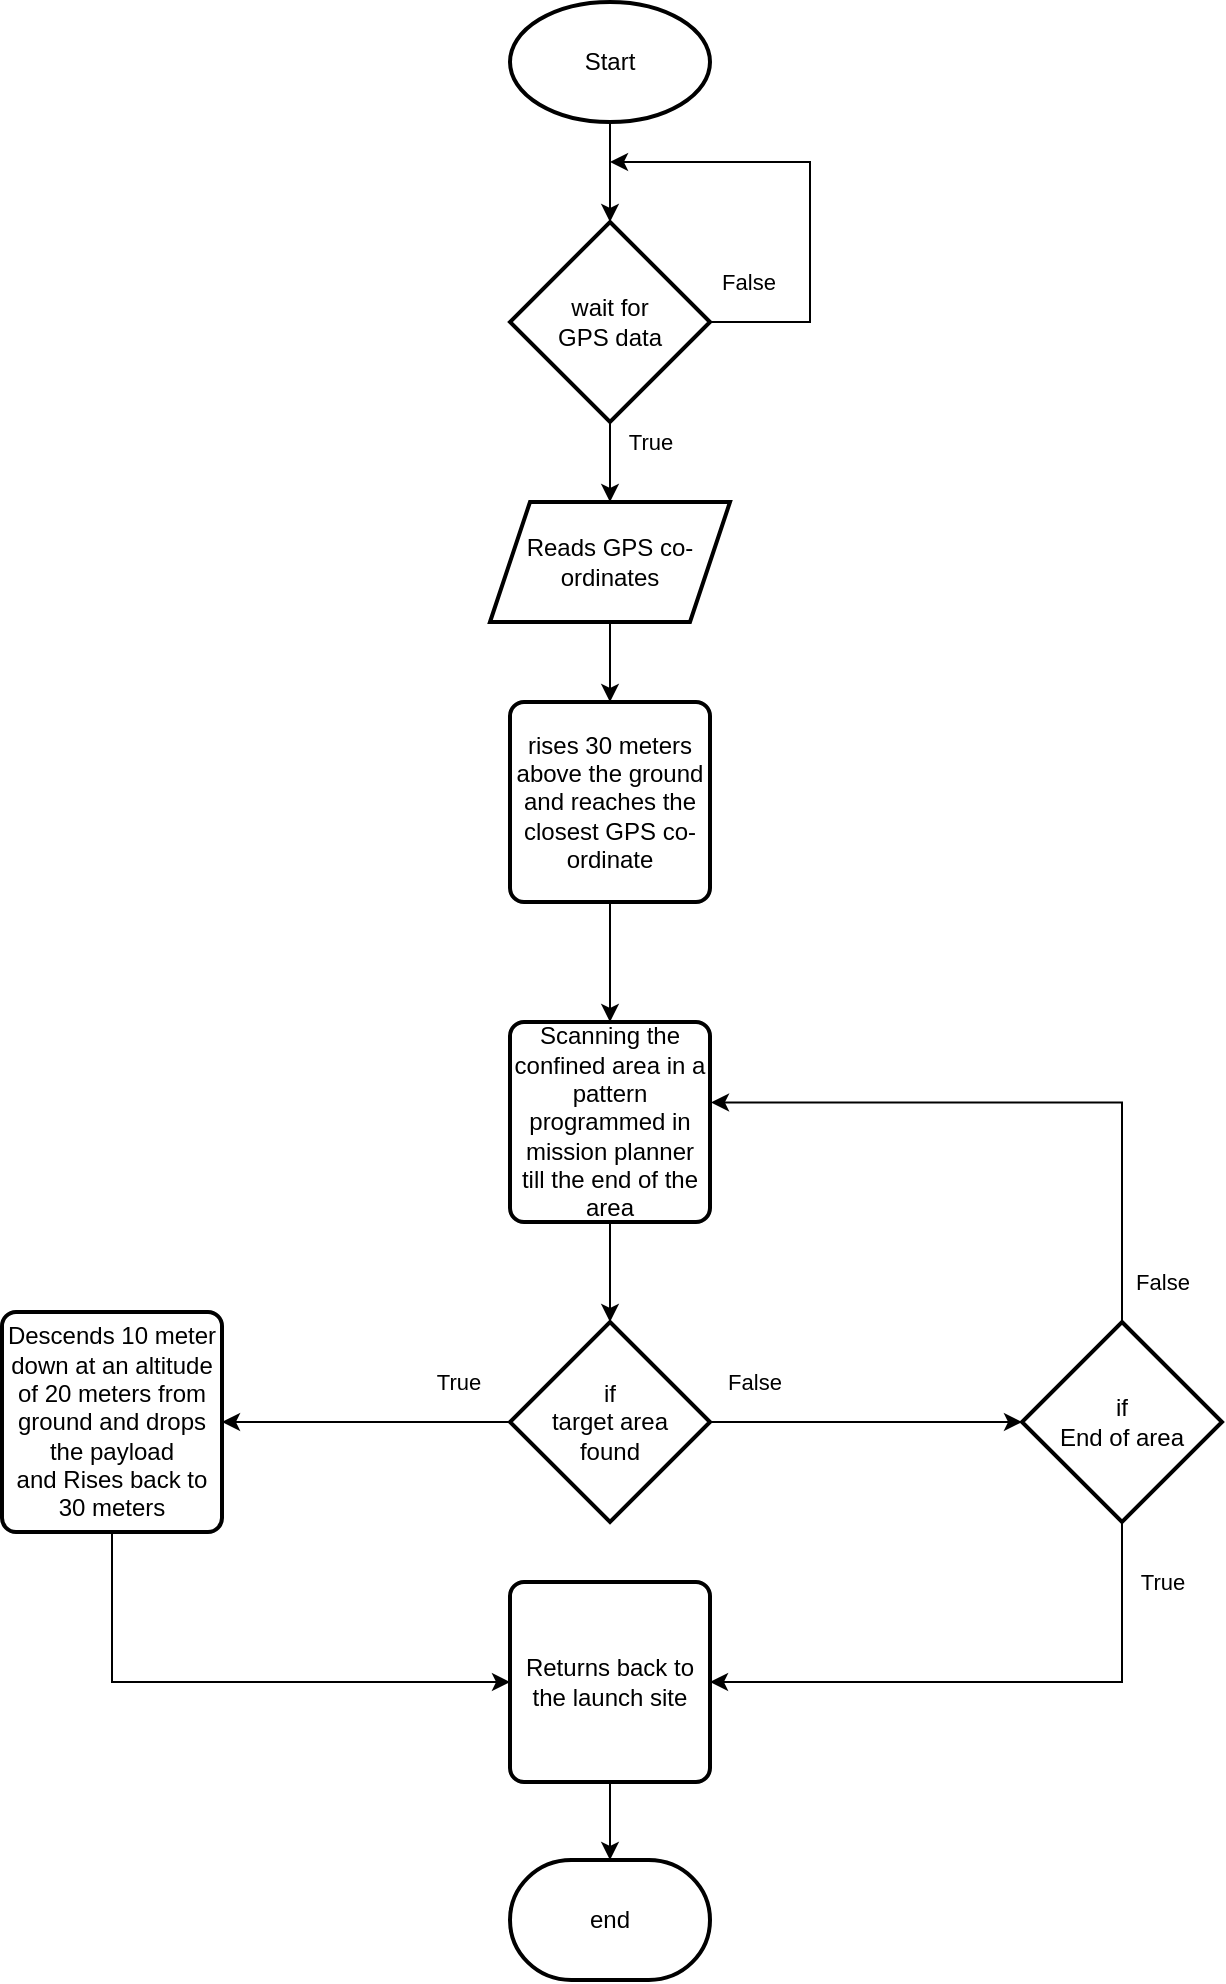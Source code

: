 <mxfile version="19.0.3" type="github">
  <diagram id="MpDYNdVOITt3DCFKjYNN" name="Page-1">
    <mxGraphModel dx="788" dy="434" grid="1" gridSize="10" guides="1" tooltips="1" connect="1" arrows="1" fold="1" page="1" pageScale="1" pageWidth="827" pageHeight="1169" math="0" shadow="0">
      <root>
        <mxCell id="0" />
        <mxCell id="1" parent="0" />
        <mxCell id="eqLPgTAr0_EnZ2apYkRN-5" value="True" style="edgeStyle=orthogonalEdgeStyle;rounded=0;orthogonalLoop=1;jettySize=auto;html=1;startArrow=none;" parent="1" source="eqLPgTAr0_EnZ2apYkRN-40" target="eqLPgTAr0_EnZ2apYkRN-4" edge="1">
          <mxGeometry x="-0.5" y="20" relative="1" as="geometry">
            <mxPoint x="414" y="190" as="sourcePoint" />
            <mxPoint as="offset" />
          </mxGeometry>
        </mxCell>
        <mxCell id="eqLPgTAr0_EnZ2apYkRN-7" value="" style="edgeStyle=orthogonalEdgeStyle;rounded=0;orthogonalLoop=1;jettySize=auto;html=1;entryX=0.5;entryY=0;entryDx=0;entryDy=0;" parent="1" source="eqLPgTAr0_EnZ2apYkRN-4" edge="1" target="eqLPgTAr0_EnZ2apYkRN-24">
          <mxGeometry relative="1" as="geometry">
            <mxPoint x="414" y="390" as="targetPoint" />
          </mxGeometry>
        </mxCell>
        <mxCell id="eqLPgTAr0_EnZ2apYkRN-4" value="Reads GPS co-ordinates" style="shape=parallelogram;perimeter=parallelogramPerimeter;whiteSpace=wrap;html=1;fixedSize=1;strokeWidth=2;" parent="1" vertex="1">
          <mxGeometry x="354" y="260" width="120" height="60" as="geometry" />
        </mxCell>
        <mxCell id="eqLPgTAr0_EnZ2apYkRN-42" value="" style="edgeStyle=orthogonalEdgeStyle;rounded=0;orthogonalLoop=1;jettySize=auto;html=1;" parent="1" source="eqLPgTAr0_EnZ2apYkRN-17" target="eqLPgTAr0_EnZ2apYkRN-40" edge="1">
          <mxGeometry relative="1" as="geometry" />
        </mxCell>
        <mxCell id="eqLPgTAr0_EnZ2apYkRN-17" value="Start" style="strokeWidth=2;html=1;shape=mxgraph.flowchart.start_1;whiteSpace=wrap;" parent="1" vertex="1">
          <mxGeometry x="364" y="10" width="100" height="60" as="geometry" />
        </mxCell>
        <mxCell id="eqLPgTAr0_EnZ2apYkRN-39" value="" style="edgeStyle=orthogonalEdgeStyle;rounded=0;orthogonalLoop=1;jettySize=auto;html=1;" parent="1" source="eqLPgTAr0_EnZ2apYkRN-18" target="eqLPgTAr0_EnZ2apYkRN-38" edge="1">
          <mxGeometry relative="1" as="geometry" />
        </mxCell>
        <mxCell id="eqLPgTAr0_EnZ2apYkRN-18" value="Returns back to the launch site" style="rounded=1;whiteSpace=wrap;html=1;absoluteArcSize=1;arcSize=14;strokeWidth=2;" parent="1" vertex="1">
          <mxGeometry x="364" y="800" width="100" height="100" as="geometry" />
        </mxCell>
        <mxCell id="eqLPgTAr0_EnZ2apYkRN-56" style="edgeStyle=orthogonalEdgeStyle;rounded=0;orthogonalLoop=1;jettySize=auto;html=1;entryX=0.5;entryY=0;entryDx=0;entryDy=0;" parent="1" source="eqLPgTAr0_EnZ2apYkRN-24" edge="1" target="eqLPgTAr0_EnZ2apYkRN-34">
          <mxGeometry relative="1" as="geometry">
            <mxPoint x="414" y="560" as="targetPoint" />
          </mxGeometry>
        </mxCell>
        <mxCell id="eqLPgTAr0_EnZ2apYkRN-24" value="rises 30 meters above the ground and reaches the closest GPS co-ordinate" style="rounded=1;whiteSpace=wrap;html=1;absoluteArcSize=1;arcSize=14;strokeWidth=2;" parent="1" vertex="1">
          <mxGeometry x="364" y="360" width="100" height="100" as="geometry" />
        </mxCell>
        <mxCell id="eqLPgTAr0_EnZ2apYkRN-73" style="edgeStyle=orthogonalEdgeStyle;rounded=0;orthogonalLoop=1;jettySize=auto;html=1;entryX=0.5;entryY=0;entryDx=0;entryDy=0;entryPerimeter=0;" parent="1" source="eqLPgTAr0_EnZ2apYkRN-34" target="eqLPgTAr0_EnZ2apYkRN-66" edge="1">
          <mxGeometry relative="1" as="geometry" />
        </mxCell>
        <mxCell id="eqLPgTAr0_EnZ2apYkRN-34" value="Scanning the confined area in a pattern programmed in mission planner till the end of the area" style="rounded=1;whiteSpace=wrap;html=1;absoluteArcSize=1;arcSize=14;strokeWidth=2;" parent="1" vertex="1">
          <mxGeometry x="364" y="520" width="100" height="100" as="geometry" />
        </mxCell>
        <mxCell id="eqLPgTAr0_EnZ2apYkRN-38" value="end" style="strokeWidth=2;html=1;shape=mxgraph.flowchart.terminator;whiteSpace=wrap;" parent="1" vertex="1">
          <mxGeometry x="364" y="939" width="100" height="60" as="geometry" />
        </mxCell>
        <mxCell id="eqLPgTAr0_EnZ2apYkRN-44" value="False" style="edgeStyle=orthogonalEdgeStyle;rounded=0;orthogonalLoop=1;jettySize=auto;html=1;exitX=1;exitY=0.5;exitDx=0;exitDy=0;exitPerimeter=0;" parent="1" source="eqLPgTAr0_EnZ2apYkRN-40" edge="1">
          <mxGeometry x="-0.833" y="20" relative="1" as="geometry">
            <mxPoint x="514" y="180" as="sourcePoint" />
            <mxPoint x="414" y="90" as="targetPoint" />
            <Array as="points">
              <mxPoint x="514" y="170" />
              <mxPoint x="514" y="90" />
            </Array>
            <mxPoint as="offset" />
          </mxGeometry>
        </mxCell>
        <mxCell id="eqLPgTAr0_EnZ2apYkRN-40" value="wait for &lt;br&gt;GPS data" style="strokeWidth=2;html=1;shape=mxgraph.flowchart.decision;whiteSpace=wrap;" parent="1" vertex="1">
          <mxGeometry x="364" y="120" width="100" height="100" as="geometry" />
        </mxCell>
        <mxCell id="eqLPgTAr0_EnZ2apYkRN-41" value="" style="edgeStyle=orthogonalEdgeStyle;rounded=0;orthogonalLoop=1;jettySize=auto;html=1;endArrow=none;" parent="1" target="eqLPgTAr0_EnZ2apYkRN-40" edge="1">
          <mxGeometry relative="1" as="geometry">
            <mxPoint x="414" y="240" as="sourcePoint" />
            <mxPoint x="414" y="270" as="targetPoint" />
            <Array as="points">
              <mxPoint x="414" y="240" />
              <mxPoint x="414" y="240" />
            </Array>
          </mxGeometry>
        </mxCell>
        <mxCell id="eqLPgTAr0_EnZ2apYkRN-75" value="True" style="edgeStyle=orthogonalEdgeStyle;rounded=0;orthogonalLoop=1;jettySize=auto;html=1;entryX=1;entryY=0.5;entryDx=0;entryDy=0;" parent="1" source="eqLPgTAr0_EnZ2apYkRN-66" target="2pTpa38BGVmSsJosTxPD-7" edge="1">
          <mxGeometry x="-0.63" y="-20" relative="1" as="geometry">
            <mxPoint as="offset" />
            <mxPoint x="220" y="760" as="targetPoint" />
          </mxGeometry>
        </mxCell>
        <mxCell id="2pTpa38BGVmSsJosTxPD-4" style="edgeStyle=orthogonalEdgeStyle;rounded=0;orthogonalLoop=1;jettySize=auto;html=1;entryX=0;entryY=0.5;entryDx=0;entryDy=0;entryPerimeter=0;" edge="1" parent="1" source="eqLPgTAr0_EnZ2apYkRN-66" target="2pTpa38BGVmSsJosTxPD-8">
          <mxGeometry relative="1" as="geometry">
            <mxPoint x="620" y="760" as="targetPoint" />
          </mxGeometry>
        </mxCell>
        <mxCell id="2pTpa38BGVmSsJosTxPD-6" value="False" style="edgeLabel;html=1;align=center;verticalAlign=middle;resizable=0;points=[];" vertex="1" connectable="0" parent="2pTpa38BGVmSsJosTxPD-4">
          <mxGeometry x="-0.765" y="-2" relative="1" as="geometry">
            <mxPoint x="3" y="-22" as="offset" />
          </mxGeometry>
        </mxCell>
        <mxCell id="eqLPgTAr0_EnZ2apYkRN-66" value="if&lt;br&gt;target area&lt;br&gt;found" style="strokeWidth=2;html=1;shape=mxgraph.flowchart.decision;whiteSpace=wrap;" parent="1" vertex="1">
          <mxGeometry x="364" y="670" width="100" height="100" as="geometry" />
        </mxCell>
        <mxCell id="2pTpa38BGVmSsJosTxPD-14" style="edgeStyle=orthogonalEdgeStyle;rounded=0;orthogonalLoop=1;jettySize=auto;html=1;entryX=0;entryY=0.5;entryDx=0;entryDy=0;" edge="1" parent="1" source="2pTpa38BGVmSsJosTxPD-7" target="eqLPgTAr0_EnZ2apYkRN-18">
          <mxGeometry relative="1" as="geometry">
            <mxPoint x="310" y="860" as="targetPoint" />
            <Array as="points">
              <mxPoint x="165" y="850" />
            </Array>
          </mxGeometry>
        </mxCell>
        <mxCell id="2pTpa38BGVmSsJosTxPD-7" value="Descends 10 meter down at an altitude of 20 meters from ground and drops the payload and&amp;nbsp;Rises back to 30 meters" style="rounded=1;whiteSpace=wrap;html=1;absoluteArcSize=1;arcSize=14;strokeWidth=2;" vertex="1" parent="1">
          <mxGeometry x="110" y="665" width="110" height="110" as="geometry" />
        </mxCell>
        <mxCell id="2pTpa38BGVmSsJosTxPD-9" style="edgeStyle=orthogonalEdgeStyle;rounded=0;orthogonalLoop=1;jettySize=auto;html=1;entryX=1.005;entryY=0.402;entryDx=0;entryDy=0;entryPerimeter=0;" edge="1" parent="1" source="2pTpa38BGVmSsJosTxPD-8" target="eqLPgTAr0_EnZ2apYkRN-34">
          <mxGeometry relative="1" as="geometry">
            <mxPoint x="520" y="490" as="targetPoint" />
            <Array as="points">
              <mxPoint x="670" y="560" />
            </Array>
          </mxGeometry>
        </mxCell>
        <mxCell id="2pTpa38BGVmSsJosTxPD-11" value="False" style="edgeLabel;html=1;align=center;verticalAlign=middle;resizable=0;points=[];" vertex="1" connectable="0" parent="2pTpa38BGVmSsJosTxPD-9">
          <mxGeometry x="-0.869" y="-1" relative="1" as="geometry">
            <mxPoint x="19" as="offset" />
          </mxGeometry>
        </mxCell>
        <mxCell id="2pTpa38BGVmSsJosTxPD-12" style="edgeStyle=orthogonalEdgeStyle;rounded=0;orthogonalLoop=1;jettySize=auto;html=1;entryX=1;entryY=0.5;entryDx=0;entryDy=0;" edge="1" parent="1" source="2pTpa38BGVmSsJosTxPD-8" target="eqLPgTAr0_EnZ2apYkRN-18">
          <mxGeometry relative="1" as="geometry">
            <mxPoint x="620" y="850" as="targetPoint" />
            <Array as="points">
              <mxPoint x="670" y="850" />
            </Array>
          </mxGeometry>
        </mxCell>
        <mxCell id="2pTpa38BGVmSsJosTxPD-13" value="True" style="edgeLabel;html=1;align=center;verticalAlign=middle;resizable=0;points=[];" vertex="1" connectable="0" parent="2pTpa38BGVmSsJosTxPD-12">
          <mxGeometry x="-0.818" y="1" relative="1" as="geometry">
            <mxPoint x="19" y="4" as="offset" />
          </mxGeometry>
        </mxCell>
        <mxCell id="2pTpa38BGVmSsJosTxPD-8" value="if&lt;br&gt;End of area" style="strokeWidth=2;html=1;shape=mxgraph.flowchart.decision;whiteSpace=wrap;" vertex="1" parent="1">
          <mxGeometry x="620" y="670" width="100" height="100" as="geometry" />
        </mxCell>
      </root>
    </mxGraphModel>
  </diagram>
</mxfile>
